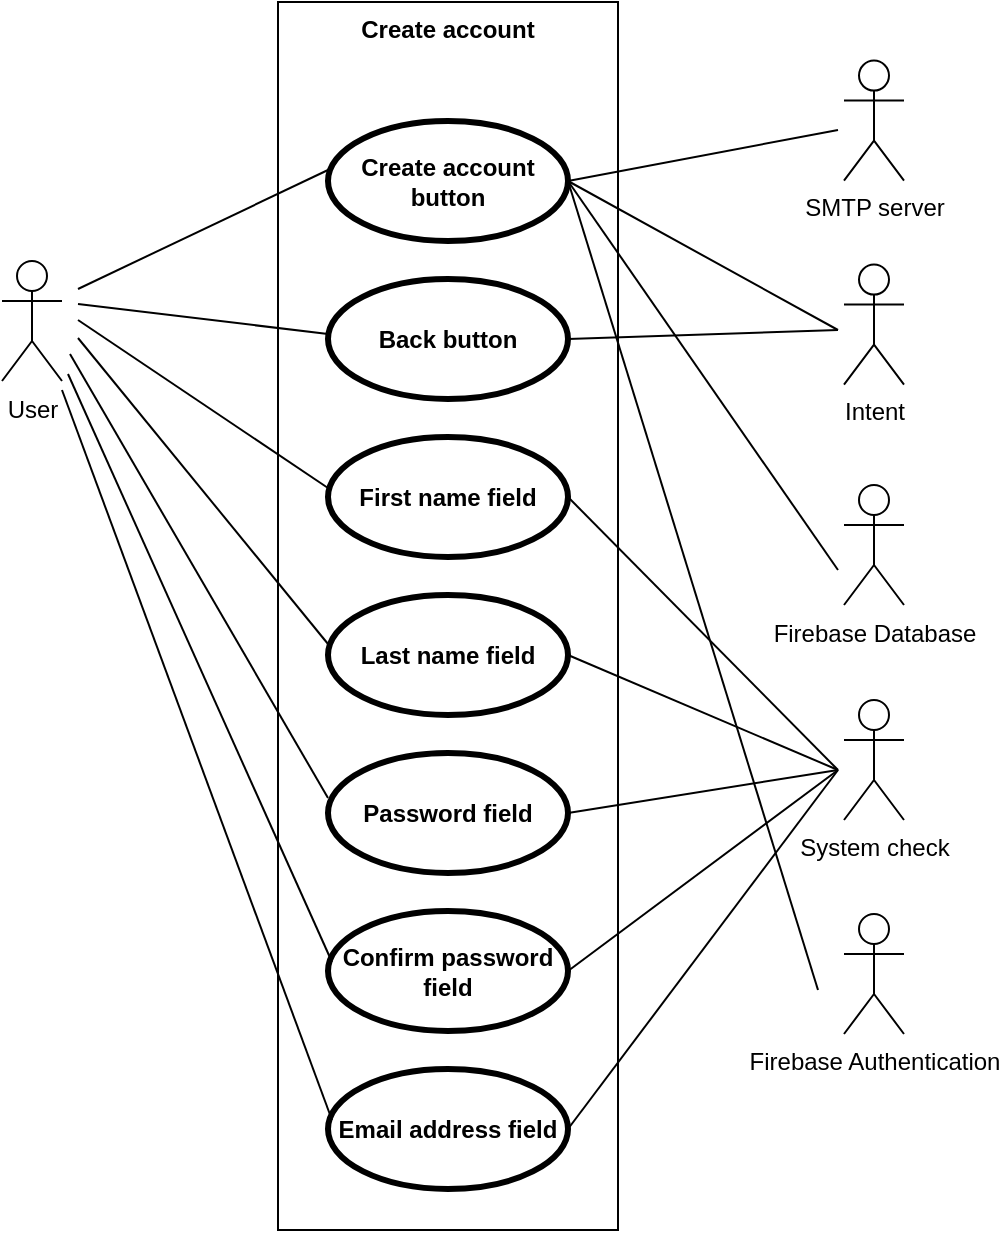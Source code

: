 <mxfile version="10.6.1" type="github"><diagram id="BXRTOCUQvhDDTCl2c03x" name="Page-1"><mxGraphModel dx="1010" dy="582" grid="1" gridSize="10" guides="1" tooltips="1" connect="1" arrows="1" fold="1" page="1" pageScale="1" pageWidth="827" pageHeight="1169" math="0" shadow="0"><root><mxCell id="0"/><mxCell id="1" parent="0"/><mxCell id="3VGn2i6kE8KpLWcSbQev-2" value="User" style="shape=umlActor;verticalLabelPosition=bottom;labelBackgroundColor=#ffffff;verticalAlign=top;html=1;outlineConnect=0;" parent="1" vertex="1"><mxGeometry x="152" y="205.5" width="30" height="60" as="geometry"/></mxCell><mxCell id="3VGn2i6kE8KpLWcSbQev-3" value="Create account" style="shape=rect;html=1;verticalAlign=top;fontStyle=1;whiteSpace=wrap;align=center;" parent="1" vertex="1"><mxGeometry x="290" y="76" width="170" height="614" as="geometry"/></mxCell><mxCell id="3VGn2i6kE8KpLWcSbQev-4" value="Create account button" style="shape=ellipse;html=1;strokeWidth=3;fontStyle=1;whiteSpace=wrap;align=center;perimeter=ellipsePerimeter;" parent="1" vertex="1"><mxGeometry x="315" y="135.5" width="120" height="60" as="geometry"/></mxCell><mxCell id="3VGn2i6kE8KpLWcSbQev-5" value="Back button" style="shape=ellipse;html=1;strokeWidth=3;fontStyle=1;whiteSpace=wrap;align=center;perimeter=ellipsePerimeter;" parent="1" vertex="1"><mxGeometry x="315" y="214.5" width="120" height="60" as="geometry"/></mxCell><mxCell id="3VGn2i6kE8KpLWcSbQev-6" value="First name field" style="shape=ellipse;html=1;strokeWidth=3;fontStyle=1;whiteSpace=wrap;align=center;perimeter=ellipsePerimeter;" parent="1" vertex="1"><mxGeometry x="315" y="293.5" width="120" height="60" as="geometry"/></mxCell><mxCell id="3VGn2i6kE8KpLWcSbQev-7" value="" style="edgeStyle=none;html=1;endArrow=none;verticalAlign=bottom;entryX=0;entryY=0.5;entryDx=0;entryDy=0;" parent="1" edge="1"><mxGeometry width="160" relative="1" as="geometry"><mxPoint x="190" y="219.5" as="sourcePoint"/><mxPoint x="315" y="160" as="targetPoint"/></mxGeometry></mxCell><mxCell id="3VGn2i6kE8KpLWcSbQev-8" value="" style="edgeStyle=none;html=1;endArrow=none;verticalAlign=bottom;entryX=0;entryY=0.5;entryDx=0;entryDy=0;" parent="1" edge="1"><mxGeometry width="160" relative="1" as="geometry"><mxPoint x="190" y="227" as="sourcePoint"/><mxPoint x="315" y="242" as="targetPoint"/></mxGeometry></mxCell><mxCell id="3VGn2i6kE8KpLWcSbQev-9" value="" style="edgeStyle=none;html=1;endArrow=none;verticalAlign=bottom;entryX=0;entryY=0.5;entryDx=0;entryDy=0;" parent="1" edge="1"><mxGeometry width="160" relative="1" as="geometry"><mxPoint x="190" y="235" as="sourcePoint"/><mxPoint x="315" y="319" as="targetPoint"/></mxGeometry></mxCell><mxCell id="3VGn2i6kE8KpLWcSbQev-13" value="Intent" style="shape=umlActor;verticalLabelPosition=bottom;labelBackgroundColor=#ffffff;verticalAlign=top;html=1;outlineConnect=0;" parent="1" vertex="1"><mxGeometry x="573" y="207.3" width="30" height="60" as="geometry"/></mxCell><mxCell id="3VGn2i6kE8KpLWcSbQev-19" value="Last name field" style="shape=ellipse;html=1;strokeWidth=3;fontStyle=1;whiteSpace=wrap;align=center;perimeter=ellipsePerimeter;" parent="1" vertex="1"><mxGeometry x="315" y="372.5" width="120" height="60" as="geometry"/></mxCell><mxCell id="3VGn2i6kE8KpLWcSbQev-20" value="Password field" style="shape=ellipse;html=1;strokeWidth=3;fontStyle=1;whiteSpace=wrap;align=center;perimeter=ellipsePerimeter;" parent="1" vertex="1"><mxGeometry x="315" y="451.5" width="120" height="60" as="geometry"/></mxCell><mxCell id="3VGn2i6kE8KpLWcSbQev-21" value="Confirm password field" style="shape=ellipse;html=1;strokeWidth=3;fontStyle=1;whiteSpace=wrap;align=center;perimeter=ellipsePerimeter;" parent="1" vertex="1"><mxGeometry x="315" y="530.5" width="120" height="60" as="geometry"/></mxCell><mxCell id="3VGn2i6kE8KpLWcSbQev-22" value="Email address field" style="shape=ellipse;html=1;strokeWidth=3;fontStyle=1;whiteSpace=wrap;align=center;perimeter=ellipsePerimeter;" parent="1" vertex="1"><mxGeometry x="315" y="609.5" width="120" height="60" as="geometry"/></mxCell><mxCell id="3VGn2i6kE8KpLWcSbQev-24" value="" style="edgeStyle=none;html=1;endArrow=none;verticalAlign=bottom;entryX=0;entryY=0.5;entryDx=0;entryDy=0;" parent="1" edge="1"><mxGeometry width="160" relative="1" as="geometry"><mxPoint x="190" y="244" as="sourcePoint"/><mxPoint x="315" y="397" as="targetPoint"/></mxGeometry></mxCell><mxCell id="3VGn2i6kE8KpLWcSbQev-25" value="" style="edgeStyle=none;html=1;endArrow=none;verticalAlign=bottom;entryX=0;entryY=0.5;entryDx=0;entryDy=0;" parent="1" edge="1"><mxGeometry width="160" relative="1" as="geometry"><mxPoint x="186" y="252" as="sourcePoint"/><mxPoint x="315" y="474" as="targetPoint"/></mxGeometry></mxCell><mxCell id="3VGn2i6kE8KpLWcSbQev-27" value="" style="edgeStyle=none;html=1;endArrow=none;verticalAlign=bottom;entryX=0;entryY=0.5;entryDx=0;entryDy=0;" parent="1" edge="1"><mxGeometry width="160" relative="1" as="geometry"><mxPoint x="185" y="262" as="sourcePoint"/><mxPoint x="317" y="556" as="targetPoint"/></mxGeometry></mxCell><mxCell id="3VGn2i6kE8KpLWcSbQev-30" value="" style="edgeStyle=none;html=1;endArrow=none;verticalAlign=bottom;entryX=0;entryY=0.5;entryDx=0;entryDy=0;" parent="1" edge="1"><mxGeometry width="160" relative="1" as="geometry"><mxPoint x="182" y="270" as="sourcePoint"/><mxPoint x="317" y="635" as="targetPoint"/></mxGeometry></mxCell><mxCell id="3VGn2i6kE8KpLWcSbQev-31" value="Firebase Authentication" style="shape=umlActor;verticalLabelPosition=bottom;labelBackgroundColor=#ffffff;verticalAlign=top;html=1;outlineConnect=0;" parent="1" vertex="1"><mxGeometry x="573" y="532" width="30" height="60" as="geometry"/></mxCell><mxCell id="3VGn2i6kE8KpLWcSbQev-33" value="Firebase Database" style="shape=umlActor;verticalLabelPosition=bottom;labelBackgroundColor=#ffffff;verticalAlign=top;html=1;outlineConnect=0;" parent="1" vertex="1"><mxGeometry x="573" y="317.5" width="30" height="60" as="geometry"/></mxCell><mxCell id="3VGn2i6kE8KpLWcSbQev-34" value="" style="edgeStyle=none;html=1;endArrow=none;verticalAlign=bottom;entryX=1;entryY=0.5;entryDx=0;entryDy=0;" parent="1" target="3VGn2i6kE8KpLWcSbQev-4" edge="1"><mxGeometry width="160" relative="1" as="geometry"><mxPoint x="570" y="360" as="sourcePoint"/><mxPoint x="670" y="300" as="targetPoint"/></mxGeometry></mxCell><mxCell id="3VGn2i6kE8KpLWcSbQev-35" value="" style="edgeStyle=none;html=1;endArrow=none;verticalAlign=bottom;exitX=1;exitY=0.5;exitDx=0;exitDy=0;" parent="1" source="3VGn2i6kE8KpLWcSbQev-4" edge="1"><mxGeometry width="160" relative="1" as="geometry"><mxPoint x="470" y="200" as="sourcePoint"/><mxPoint x="570" y="240" as="targetPoint"/></mxGeometry></mxCell><mxCell id="3VGn2i6kE8KpLWcSbQev-36" value="" style="edgeStyle=none;html=1;endArrow=none;verticalAlign=bottom;exitX=1;exitY=0.5;exitDx=0;exitDy=0;" parent="1" source="3VGn2i6kE8KpLWcSbQev-4" edge="1"><mxGeometry width="160" relative="1" as="geometry"><mxPoint x="480" y="200" as="sourcePoint"/><mxPoint x="570" y="140" as="targetPoint"/></mxGeometry></mxCell><mxCell id="3VGn2i6kE8KpLWcSbQev-37" value="" style="edgeStyle=none;html=1;endArrow=none;verticalAlign=bottom;exitX=1;exitY=0.5;exitDx=0;exitDy=0;" parent="1" source="3VGn2i6kE8KpLWcSbQev-5" edge="1"><mxGeometry width="160" relative="1" as="geometry"><mxPoint x="580" y="240" as="sourcePoint"/><mxPoint x="570" y="240" as="targetPoint"/></mxGeometry></mxCell><mxCell id="3VGn2i6kE8KpLWcSbQev-38" value="System check" style="shape=umlActor;verticalLabelPosition=bottom;labelBackgroundColor=#ffffff;verticalAlign=top;html=1;outlineConnect=0;" parent="1" vertex="1"><mxGeometry x="573" y="425" width="30" height="60" as="geometry"/></mxCell><mxCell id="3VGn2i6kE8KpLWcSbQev-40" value="" style="edgeStyle=none;html=1;endArrow=none;verticalAlign=bottom;exitX=1;exitY=0.5;exitDx=0;exitDy=0;" parent="1" source="3VGn2i6kE8KpLWcSbQev-6" edge="1"><mxGeometry width="160" relative="1" as="geometry"><mxPoint x="550" y="350" as="sourcePoint"/><mxPoint x="570" y="460" as="targetPoint"/></mxGeometry></mxCell><mxCell id="3VGn2i6kE8KpLWcSbQev-41" value="" style="edgeStyle=none;html=1;endArrow=none;verticalAlign=bottom;exitX=1;exitY=0.5;exitDx=0;exitDy=0;" parent="1" source="3VGn2i6kE8KpLWcSbQev-19" edge="1"><mxGeometry width="160" relative="1" as="geometry"><mxPoint x="500" y="420" as="sourcePoint"/><mxPoint x="570" y="460" as="targetPoint"/></mxGeometry></mxCell><mxCell id="3VGn2i6kE8KpLWcSbQev-42" value="" style="edgeStyle=none;html=1;endArrow=none;verticalAlign=bottom;exitX=1;exitY=0.5;exitDx=0;exitDy=0;" parent="1" source="3VGn2i6kE8KpLWcSbQev-20" edge="1"><mxGeometry width="160" relative="1" as="geometry"><mxPoint x="480" y="470" as="sourcePoint"/><mxPoint x="570" y="460" as="targetPoint"/></mxGeometry></mxCell><mxCell id="3VGn2i6kE8KpLWcSbQev-43" value="" style="edgeStyle=none;html=1;endArrow=none;verticalAlign=bottom;exitX=1;exitY=0.5;exitDx=0;exitDy=0;" parent="1" source="3VGn2i6kE8KpLWcSbQev-21" edge="1"><mxGeometry width="160" relative="1" as="geometry"><mxPoint x="490" y="570" as="sourcePoint"/><mxPoint x="570" y="460" as="targetPoint"/></mxGeometry></mxCell><mxCell id="eqNV1r0zn9Ky58Jz6Da4-1" value="SMTP server" style="shape=umlActor;verticalLabelPosition=bottom;labelBackgroundColor=#ffffff;verticalAlign=top;html=1;outlineConnect=0;" vertex="1" parent="1"><mxGeometry x="573" y="105.3" width="30" height="60" as="geometry"/></mxCell><mxCell id="eqNV1r0zn9Ky58Jz6Da4-2" value="" style="edgeStyle=none;html=1;endArrow=none;verticalAlign=bottom;exitX=1;exitY=0.5;exitDx=0;exitDy=0;" edge="1" parent="1" source="3VGn2i6kE8KpLWcSbQev-22"><mxGeometry width="160" relative="1" as="geometry"><mxPoint x="440" y="650" as="sourcePoint"/><mxPoint x="570" y="460" as="targetPoint"/></mxGeometry></mxCell><mxCell id="eqNV1r0zn9Ky58Jz6Da4-3" value="" style="edgeStyle=none;html=1;endArrow=none;verticalAlign=bottom;exitX=1;exitY=0.5;exitDx=0;exitDy=0;" edge="1" parent="1" source="3VGn2i6kE8KpLWcSbQev-4"><mxGeometry width="160" relative="1" as="geometry"><mxPoint x="450" y="150" as="sourcePoint"/><mxPoint x="560" y="570" as="targetPoint"/></mxGeometry></mxCell></root></mxGraphModel></diagram></mxfile>